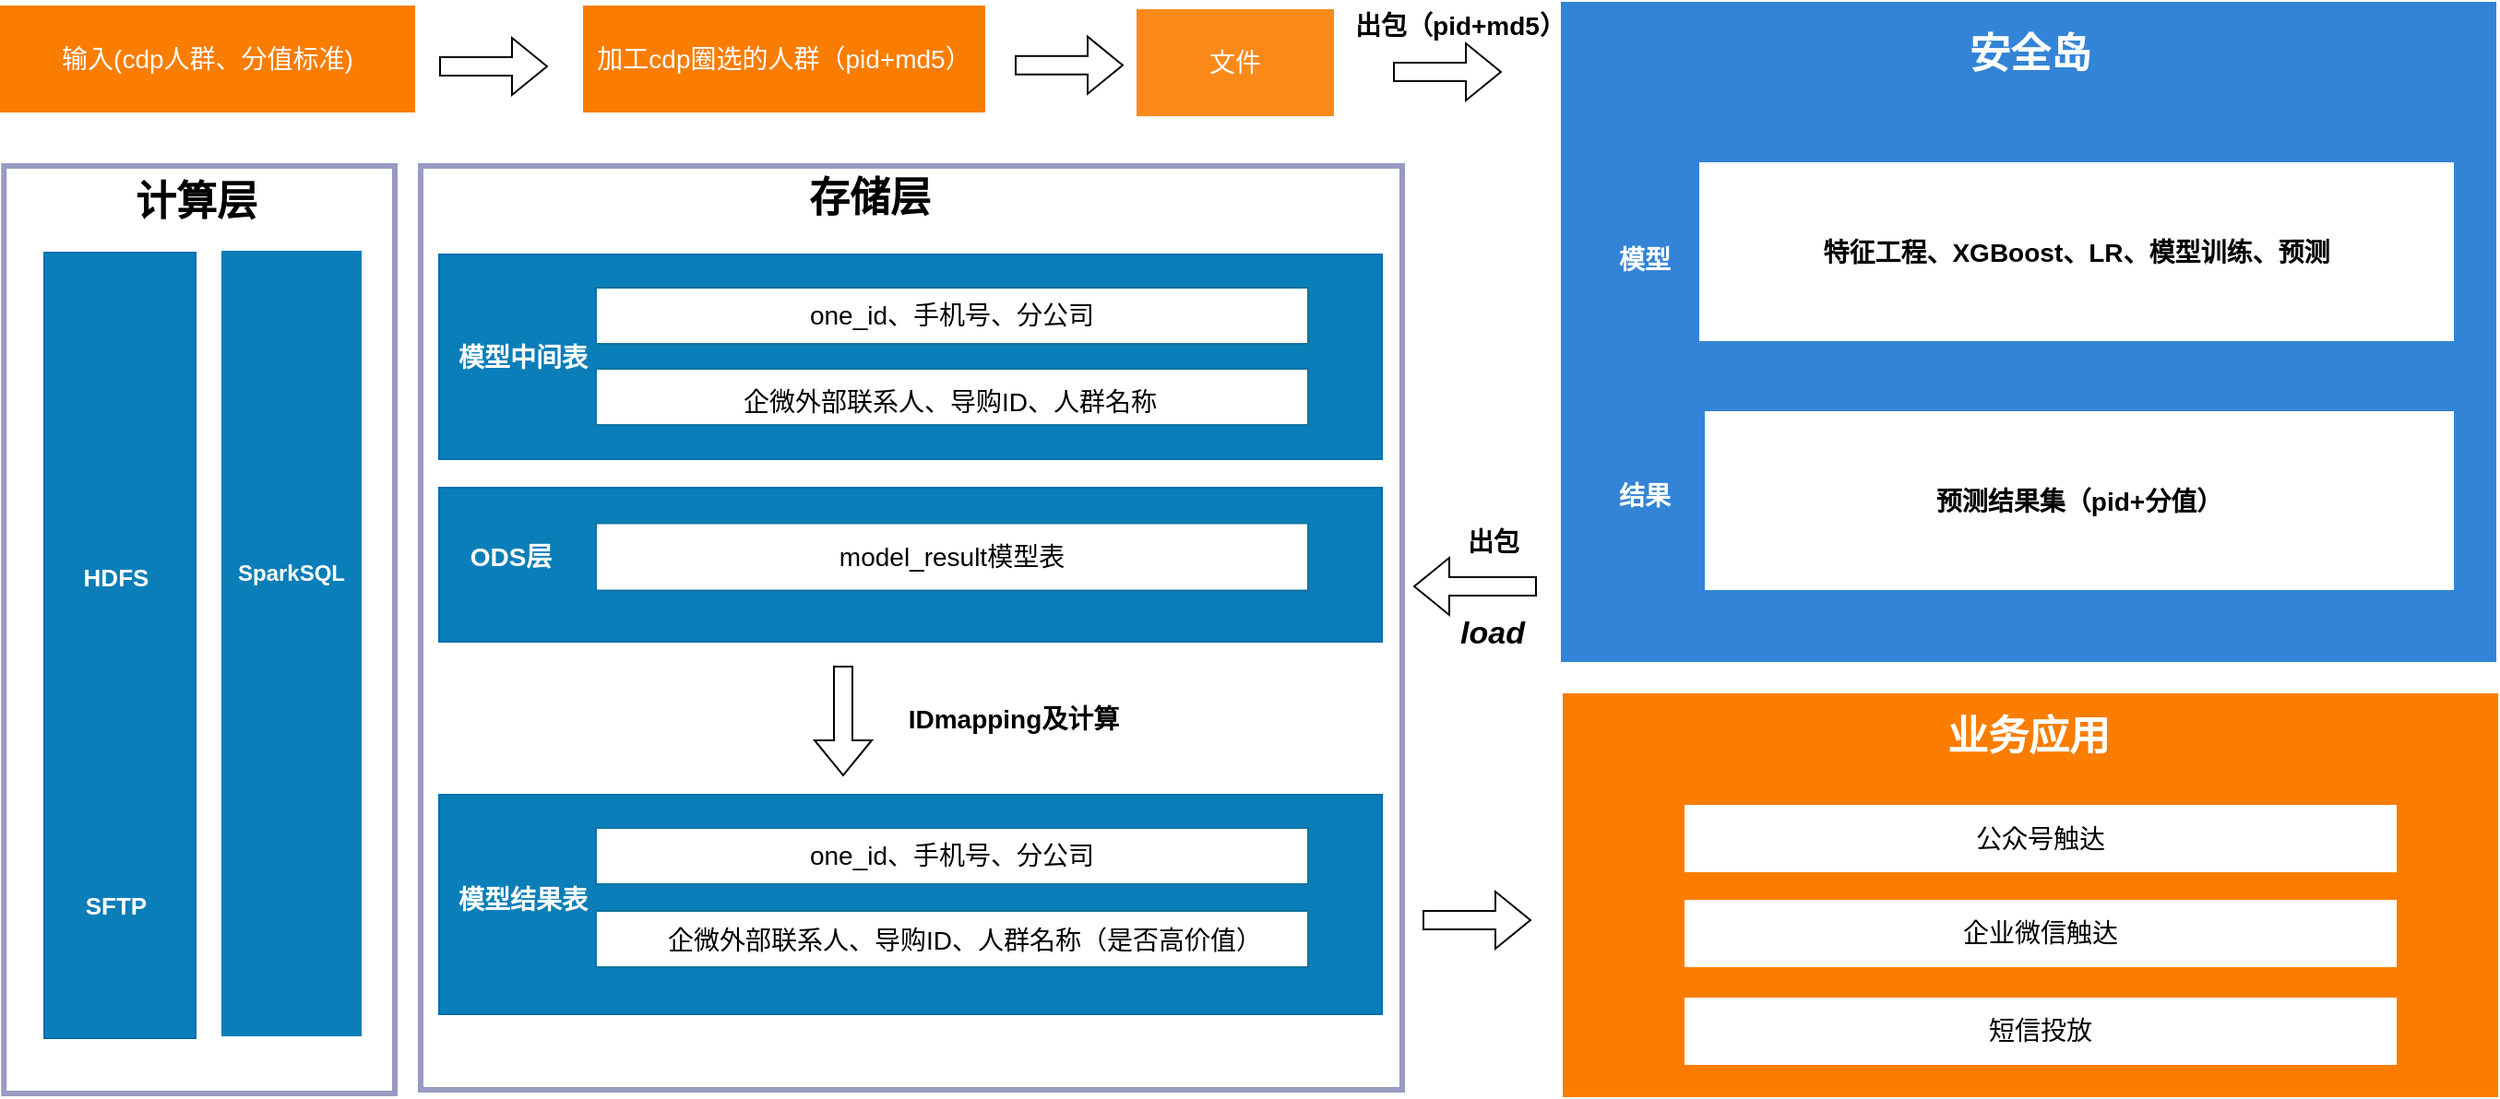 <mxfile version="21.1.2" type="github">
  <diagram name="第 1 页" id="9FNGOSTYdFmzoKh4jky8">
    <mxGraphModel dx="3240" dy="1705" grid="0" gridSize="10" guides="1" tooltips="1" connect="1" arrows="1" fold="1" page="1" pageScale="1" pageWidth="1700" pageHeight="1100" math="0" shadow="0">
      <root>
        <mxCell id="0" />
        <mxCell id="1" parent="0" />
        <mxCell id="Abss3pmhYK2xFXCI5BWD-59" value="" style="rounded=0;whiteSpace=wrap;html=1;fillColor=none;strokeColor=#000066;opacity=40;strokeWidth=3;" vertex="1" parent="1">
          <mxGeometry x="163.13" y="354" width="211.87" height="503" as="geometry" />
        </mxCell>
        <mxCell id="Abss3pmhYK2xFXCI5BWD-102" value="" style="rounded=0;whiteSpace=wrap;html=1;fillColor=none;strokeColor=#000066;opacity=40;strokeWidth=3;" vertex="1" parent="1">
          <mxGeometry x="389" y="354" width="532" height="501" as="geometry" />
        </mxCell>
        <mxCell id="Abss3pmhYK2xFXCI5BWD-45" value="" style="rounded=0;whiteSpace=wrap;html=1;fillColor=#FA7D00;fontSize=14;fontStyle=1;strokeColor=none;" vertex="1" parent="1">
          <mxGeometry x="1008" y="640" width="507" height="219" as="geometry" />
        </mxCell>
        <mxCell id="Abss3pmhYK2xFXCI5BWD-65" value="" style="rounded=0;whiteSpace=wrap;html=1;fillColor=#0066CC;strokeColor=none;strokeWidth=3;opacity=80;" vertex="1" parent="1">
          <mxGeometry x="1007" y="265" width="507" height="358" as="geometry" />
        </mxCell>
        <mxCell id="Abss3pmhYK2xFXCI5BWD-76" value="" style="rounded=0;whiteSpace=wrap;html=1;fillColor=#0a7eb8;strokeColor=#006EAF;fontColor=#0a7eb8;fontSize=14;" vertex="1" parent="1">
          <mxGeometry x="399" y="528.5" width="511" height="83.5" as="geometry" />
        </mxCell>
        <mxCell id="Abss3pmhYK2xFXCI5BWD-3" value="出包（pid+md5）" style="text;html=1;strokeColor=none;fillColor=none;align=center;verticalAlign=middle;whiteSpace=wrap;rounded=0;fontStyle=1;fontSize=14;" vertex="1" parent="1">
          <mxGeometry x="881" y="264" width="143" height="28" as="geometry" />
        </mxCell>
        <mxCell id="Abss3pmhYK2xFXCI5BWD-6" value="" style="shape=flexArrow;endArrow=classic;html=1;rounded=0;" edge="1" parent="1">
          <mxGeometry width="50" height="50" relative="1" as="geometry">
            <mxPoint x="994" y="582" as="sourcePoint" />
            <mxPoint x="927" y="582" as="targetPoint" />
          </mxGeometry>
        </mxCell>
        <mxCell id="Abss3pmhYK2xFXCI5BWD-7" value="出包" style="text;html=1;strokeColor=none;fillColor=none;align=center;verticalAlign=middle;whiteSpace=wrap;rounded=0;fontStyle=1;fontSize=14;" vertex="1" parent="1">
          <mxGeometry x="898.5" y="544" width="143" height="28" as="geometry" />
        </mxCell>
        <mxCell id="Abss3pmhYK2xFXCI5BWD-10" value="" style="rounded=0;whiteSpace=wrap;html=1;fontSize=15;fontColor=#ffffff;fillColor=#0a7eb8;labelBackgroundColor=#33FFFF;strokeColor=#006EAF;" vertex="1" parent="1">
          <mxGeometry x="185" y="401" width="82" height="426" as="geometry" />
        </mxCell>
        <mxCell id="Abss3pmhYK2xFXCI5BWD-11" value="&lt;font style=&quot;font-size: 12px;&quot;&gt;数据存储&lt;/font&gt;" style="text;html=1;strokeColor=none;fillColor=none;align=center;verticalAlign=middle;whiteSpace=wrap;rounded=0;fontSize=12;fontColor=#FFFFFF;" vertex="1" parent="1">
          <mxGeometry x="197.5" y="283" width="60" height="30" as="geometry" />
        </mxCell>
        <mxCell id="Abss3pmhYK2xFXCI5BWD-12" value="HDFS" style="text;html=1;strokeColor=none;fillColor=none;align=center;verticalAlign=middle;whiteSpace=wrap;rounded=0;labelBackgroundColor=none;fontSize=13;fontColor=#FFFFFF;fontStyle=1" vertex="1" parent="1">
          <mxGeometry x="194" y="562.25" width="60" height="30" as="geometry" />
        </mxCell>
        <mxCell id="Abss3pmhYK2xFXCI5BWD-13" value="&lt;span style=&quot;font-family: monospace; font-size: 0px; text-align: start; background-color: rgb(251, 251, 251);&quot;&gt;%3CmxGraphModel%3E%3Croot%3E%3CmxCell%20id%3D%220%22%2F%3E%3CmxCell%20id%3D%221%22%20parent%3D%220%22%2F%3E%3CmxCell%20id%3D%222%22%20value%3D%22%26lt%3Bfont%20color%3D%26quot%3B%23000000%26quot%3B%20style%3D%26quot%3Bfont-size%3A%2013px%3B%26quot%3B%26gt%3B%E6%95%B0%E6%8D%AE%E5%AD%98%E5%82%A8%26lt%3B%2Ffont%26gt%3B%22%20style%3D%22text%3Bhtml%3D1%3BstrokeColor%3Dnone%3BfillColor%3Dnone%3Balign%3Dcenter%3BverticalAlign%3Dmiddle%3BwhiteSpace%3Dwrap%3Brounded%3D0%3BfontSize%3D13%3BfontColor%3D%23FFFFFF%3B%22%20vertex%3D%221%22%20parent%3D%221%22%3E%3CmxGeometry%20x%3D%22235%22%20y%3D%22165%22%20width%3D%2260%22%20height%3D%2230%22%20as%3D%22geometry%22%2F%3E%3C%2FmxCell%3E%3C%2Froot%3E%3C%2FmxGraphModel%3E&lt;/span&gt;" style="rounded=0;whiteSpace=wrap;html=1;fontSize=15;fontColor=default;fillColor=#0A7EB8;labelBackgroundColor=#33FFFF;strokeColor=none;" vertex="1" parent="1">
          <mxGeometry x="281" y="400" width="76" height="426" as="geometry" />
        </mxCell>
        <mxCell id="Abss3pmhYK2xFXCI5BWD-14" value="&lt;font style=&quot;font-size: 12px;&quot;&gt;计算引擎&lt;/font&gt;" style="text;html=1;strokeColor=none;fillColor=none;align=center;verticalAlign=middle;whiteSpace=wrap;rounded=0;fontSize=12;fontColor=#FFFFFF;" vertex="1" parent="1">
          <mxGeometry x="294" y="285" width="60" height="30" as="geometry" />
        </mxCell>
        <mxCell id="Abss3pmhYK2xFXCI5BWD-15" value="SparkSQL" style="text;html=1;strokeColor=none;fillColor=none;align=center;verticalAlign=middle;whiteSpace=wrap;rounded=0;labelBackgroundColor=none;fontSize=12;fontColor=#FFFFFF;fontStyle=1" vertex="1" parent="1">
          <mxGeometry x="289" y="560" width="60" height="30" as="geometry" />
        </mxCell>
        <mxCell id="Abss3pmhYK2xFXCI5BWD-17" value="SFTP" style="text;html=1;strokeColor=none;fillColor=none;align=center;verticalAlign=middle;whiteSpace=wrap;rounded=0;labelBackgroundColor=none;fontSize=13;fontColor=#FFFFFF;fontStyle=1" vertex="1" parent="1">
          <mxGeometry x="194" y="739.5" width="60" height="30" as="geometry" />
        </mxCell>
        <mxCell id="Abss3pmhYK2xFXCI5BWD-18" value="&lt;font color=&quot;#ffffff&quot;&gt;加工cdp圈选的人群（pid+md5）&lt;/font&gt;" style="rounded=0;whiteSpace=wrap;html=1;fillColor=#FA7D00;strokeColor=none;fontColor=#000000;fontSize=14;" vertex="1" parent="1">
          <mxGeometry x="477" y="267" width="218" height="58" as="geometry" />
        </mxCell>
        <mxCell id="Abss3pmhYK2xFXCI5BWD-20" value="" style="shape=flexArrow;endArrow=classic;html=1;rounded=0;" edge="1" parent="1">
          <mxGeometry width="50" height="50" relative="1" as="geometry">
            <mxPoint x="711" y="299.33" as="sourcePoint" />
            <mxPoint x="770" y="299.33" as="targetPoint" />
          </mxGeometry>
        </mxCell>
        <mxCell id="Abss3pmhYK2xFXCI5BWD-22" value="load" style="text;html=1;strokeColor=none;fillColor=none;align=center;verticalAlign=middle;whiteSpace=wrap;rounded=0;fontStyle=3;fontSize=17;" vertex="1" parent="1">
          <mxGeometry x="940" y="593" width="60" height="30" as="geometry" />
        </mxCell>
        <mxCell id="Abss3pmhYK2xFXCI5BWD-31" value="&lt;font color=&quot;#ffffff&quot;&gt;ODS层&lt;/font&gt;" style="text;html=1;strokeColor=none;fillColor=none;align=center;verticalAlign=middle;whiteSpace=wrap;rounded=0;fontSize=14;fontStyle=1" vertex="1" parent="1">
          <mxGeometry x="408" y="551" width="60" height="30" as="geometry" />
        </mxCell>
        <mxCell id="Abss3pmhYK2xFXCI5BWD-32" value="model_result模型表" style="rounded=0;whiteSpace=wrap;html=1;fillColor=#FFFFFF;strokeColor=#10739e;fontSize=14;" vertex="1" parent="1">
          <mxGeometry x="484" y="547.75" width="386" height="36.5" as="geometry" />
        </mxCell>
        <mxCell id="Abss3pmhYK2xFXCI5BWD-37" value="" style="shape=flexArrow;endArrow=classic;html=1;rounded=0;" edge="1" parent="1">
          <mxGeometry width="50" height="50" relative="1" as="geometry">
            <mxPoint x="618" y="625" as="sourcePoint" />
            <mxPoint x="618" y="685" as="targetPoint" />
          </mxGeometry>
        </mxCell>
        <mxCell id="Abss3pmhYK2xFXCI5BWD-51" value="" style="rounded=0;whiteSpace=wrap;html=1;fillColor=#0a7eb8;strokeColor=#006EAF;fontColor=#ffffff;fontSize=14;" vertex="1" parent="1">
          <mxGeometry x="399" y="402" width="511" height="111" as="geometry" />
        </mxCell>
        <mxCell id="Abss3pmhYK2xFXCI5BWD-52" value="&lt;font color=&quot;#ffffff&quot;&gt;模型中间表&lt;/font&gt;" style="text;html=1;strokeColor=none;fillColor=none;align=center;verticalAlign=middle;whiteSpace=wrap;rounded=0;fontSize=14;fontStyle=1" vertex="1" parent="1">
          <mxGeometry x="395" y="443" width="98.5" height="30" as="geometry" />
        </mxCell>
        <mxCell id="Abss3pmhYK2xFXCI5BWD-64" value="&lt;b style=&quot;border-color: var(--border-color); color: rgb(0, 0, 0);&quot;&gt;特征工程、XGBoost、LR、模型训练、预测&lt;/b&gt;" style="rounded=0;whiteSpace=wrap;html=1;fillColor=#FFFFFF;strokeColor=none;fontColor=#ffffff;fontSize=14;" vertex="1" parent="1">
          <mxGeometry x="1082" y="352" width="409" height="97" as="geometry" />
        </mxCell>
        <mxCell id="Abss3pmhYK2xFXCI5BWD-74" value="one_id、手机号、分公司" style="rounded=0;whiteSpace=wrap;html=1;fillColor=#FFFFFF;strokeColor=#10739e;fontSize=14;" vertex="1" parent="1">
          <mxGeometry x="484" y="420" width="386" height="30.5" as="geometry" />
        </mxCell>
        <mxCell id="Abss3pmhYK2xFXCI5BWD-77" value="" style="rounded=0;whiteSpace=wrap;html=1;fillColor=#FFFFFF;strokeColor=#10739e;fontSize=14;" vertex="1" parent="1">
          <mxGeometry x="484" y="464" width="386" height="30.5" as="geometry" />
        </mxCell>
        <mxCell id="Abss3pmhYK2xFXCI5BWD-78" value="&lt;meta charset=&quot;utf-8&quot;&gt;&lt;span style=&quot;color: rgb(0, 0, 0); font-family: Helvetica; font-size: 14px; font-style: normal; font-variant-ligatures: normal; font-variant-caps: normal; font-weight: 400; letter-spacing: normal; orphans: 2; text-align: center; text-indent: 0px; text-transform: none; widows: 2; word-spacing: 0px; -webkit-text-stroke-width: 0px; background-color: rgb(255, 255, 255); text-decoration-thickness: initial; text-decoration-style: initial; text-decoration-color: initial; float: none; display: inline !important;&quot;&gt;企微外部联系人、导购ID、人群名称&lt;/span&gt;" style="text;whiteSpace=wrap;html=1;" vertex="1" parent="1">
          <mxGeometry x="562" y="467" width="302.88" height="39" as="geometry" />
        </mxCell>
        <mxCell id="Abss3pmhYK2xFXCI5BWD-81" value="&lt;font color=&quot;#ffffff&quot;&gt;输入(cdp人群、分值标准)&lt;/font&gt;" style="rounded=0;whiteSpace=wrap;html=1;fillColor=#FA7D00;strokeColor=none;fontColor=#000000;fontSize=14;" vertex="1" parent="1">
          <mxGeometry x="161" y="267" width="225" height="58" as="geometry" />
        </mxCell>
        <mxCell id="Abss3pmhYK2xFXCI5BWD-82" value="&lt;font color=&quot;#ffffff&quot;&gt;文件&lt;/font&gt;" style="rounded=0;whiteSpace=wrap;html=1;fillColor=#FA7D00;strokeColor=none;fontColor=#000000;fontSize=14;opacity=90;" vertex="1" parent="1">
          <mxGeometry x="777" y="269" width="107" height="58" as="geometry" />
        </mxCell>
        <mxCell id="Abss3pmhYK2xFXCI5BWD-84" value="" style="rounded=0;whiteSpace=wrap;html=1;fillColor=#0a7eb8;strokeColor=#006EAF;fontColor=#ffffff;fontSize=14;" vertex="1" parent="1">
          <mxGeometry x="399" y="695" width="511" height="119" as="geometry" />
        </mxCell>
        <mxCell id="Abss3pmhYK2xFXCI5BWD-85" value="&lt;font color=&quot;#ffffff&quot;&gt;模型结果表&lt;/font&gt;" style="text;html=1;strokeColor=none;fillColor=none;align=center;verticalAlign=middle;whiteSpace=wrap;rounded=0;fontSize=14;fontStyle=1" vertex="1" parent="1">
          <mxGeometry x="395" y="737" width="98.5" height="30" as="geometry" />
        </mxCell>
        <mxCell id="Abss3pmhYK2xFXCI5BWD-86" value="one_id、手机号、分公司" style="rounded=0;whiteSpace=wrap;html=1;fillColor=#FFFFFF;strokeColor=#10739e;fontSize=14;" vertex="1" parent="1">
          <mxGeometry x="484" y="713" width="386" height="30.5" as="geometry" />
        </mxCell>
        <mxCell id="Abss3pmhYK2xFXCI5BWD-87" value="" style="rounded=0;whiteSpace=wrap;html=1;fillColor=#FFFFFF;strokeColor=#10739e;fontSize=14;" vertex="1" parent="1">
          <mxGeometry x="484" y="758" width="386" height="30.5" as="geometry" />
        </mxCell>
        <mxCell id="Abss3pmhYK2xFXCI5BWD-88" value="&lt;span style=&quot;color: rgb(0, 0, 0); font-family: Helvetica; font-size: 14px; font-style: normal; font-variant-ligatures: normal; font-variant-caps: normal; font-weight: 400; letter-spacing: normal; orphans: 2; text-align: center; text-indent: 0px; text-transform: none; widows: 2; word-spacing: 0px; -webkit-text-stroke-width: 0px; background-color: rgb(255, 255, 255); text-decoration-thickness: initial; text-decoration-style: initial; text-decoration-color: initial; float: none; display: inline !important;&quot;&gt;企微外部联系人、导购ID、人群名称（是否高价值）&lt;/span&gt;" style="text;whiteSpace=wrap;html=1;" vertex="1" parent="1">
          <mxGeometry x="521" y="759" width="343.88" height="40" as="geometry" />
        </mxCell>
        <mxCell id="Abss3pmhYK2xFXCI5BWD-89" value="&lt;font color=&quot;#000000&quot;&gt;&lt;b&gt;预测结果集（pid+分值）&lt;/b&gt;&lt;/font&gt;" style="rounded=0;whiteSpace=wrap;html=1;fillColor=#FFFFFF;strokeColor=none;fontColor=#ffffff;fontSize=14;" vertex="1" parent="1">
          <mxGeometry x="1085" y="487" width="406" height="97" as="geometry" />
        </mxCell>
        <mxCell id="Abss3pmhYK2xFXCI5BWD-97" value="&lt;font color=&quot;#ffffff&quot;&gt;模型&lt;/font&gt;" style="text;html=1;strokeColor=none;fillColor=none;align=center;verticalAlign=middle;whiteSpace=wrap;rounded=0;fontSize=14;fontStyle=1" vertex="1" parent="1">
          <mxGeometry x="1003" y="390" width="98.5" height="30" as="geometry" />
        </mxCell>
        <mxCell id="Abss3pmhYK2xFXCI5BWD-98" value="&lt;font color=&quot;#ffffff&quot;&gt;结果&lt;/font&gt;" style="text;html=1;strokeColor=none;fillColor=none;align=center;verticalAlign=middle;whiteSpace=wrap;rounded=0;fontSize=14;fontStyle=1" vertex="1" parent="1">
          <mxGeometry x="1003" y="517.75" width="98.5" height="30" as="geometry" />
        </mxCell>
        <mxCell id="Abss3pmhYK2xFXCI5BWD-99" value="&lt;font color=&quot;#ffffff&quot; style=&quot;font-size: 22px;&quot;&gt;安全岛&lt;/font&gt;" style="text;html=1;strokeColor=none;fillColor=none;align=center;verticalAlign=middle;whiteSpace=wrap;rounded=0;fontSize=14;fontStyle=1;fontColor=#000000;" vertex="1" parent="1">
          <mxGeometry x="1212.25" y="279" width="98.5" height="30" as="geometry" />
        </mxCell>
        <mxCell id="Abss3pmhYK2xFXCI5BWD-100" value="" style="shape=flexArrow;endArrow=classic;html=1;rounded=0;" edge="1" parent="1">
          <mxGeometry width="50" height="50" relative="1" as="geometry">
            <mxPoint x="399" y="300.0" as="sourcePoint" />
            <mxPoint x="458" y="300.0" as="targetPoint" />
          </mxGeometry>
        </mxCell>
        <mxCell id="Abss3pmhYK2xFXCI5BWD-101" value="&lt;span style=&quot;font-size: 22px;&quot;&gt;计算层&lt;/span&gt;" style="text;html=1;strokeColor=none;fillColor=none;align=center;verticalAlign=middle;whiteSpace=wrap;rounded=0;fontSize=14;fontStyle=1;fontColor=#000000;" vertex="1" parent="1">
          <mxGeometry x="218" y="359" width="98.5" height="30" as="geometry" />
        </mxCell>
        <mxCell id="Abss3pmhYK2xFXCI5BWD-103" value="&lt;span style=&quot;font-size: 22px;&quot;&gt;存储层&lt;/span&gt;" style="text;html=1;strokeColor=none;fillColor=none;align=center;verticalAlign=middle;whiteSpace=wrap;rounded=0;fontSize=14;fontStyle=1;fontColor=#000000;" vertex="1" parent="1">
          <mxGeometry x="583" y="357" width="98.5" height="30" as="geometry" />
        </mxCell>
        <mxCell id="Abss3pmhYK2xFXCI5BWD-112" value="" style="shape=flexArrow;endArrow=classic;html=1;rounded=0;" edge="1" parent="1">
          <mxGeometry width="50" height="50" relative="1" as="geometry">
            <mxPoint x="916" y="303.0" as="sourcePoint" />
            <mxPoint x="975" y="303.0" as="targetPoint" />
          </mxGeometry>
        </mxCell>
        <mxCell id="Abss3pmhYK2xFXCI5BWD-115" value="&lt;font color=&quot;#ffffff&quot;&gt;&lt;span style=&quot;font-size: 22px;&quot;&gt;业务应用&lt;/span&gt;&lt;/font&gt;" style="text;html=1;strokeColor=none;fillColor=none;align=center;verticalAlign=middle;whiteSpace=wrap;rounded=0;fontSize=14;fontStyle=1;fontColor=#000000;" vertex="1" parent="1">
          <mxGeometry x="1211.25" y="649" width="98.5" height="30" as="geometry" />
        </mxCell>
        <mxCell id="Abss3pmhYK2xFXCI5BWD-119" value="IDmapping及计算" style="text;html=1;strokeColor=none;fillColor=none;align=center;verticalAlign=middle;whiteSpace=wrap;rounded=0;fontStyle=1;fontSize=14;" vertex="1" parent="1">
          <mxGeometry x="639" y="640" width="143" height="28" as="geometry" />
        </mxCell>
        <mxCell id="Abss3pmhYK2xFXCI5BWD-120" value="公众号触达" style="rounded=0;whiteSpace=wrap;html=1;fillColor=#FFFFFF;strokeColor=none;fontSize=14;" vertex="1" parent="1">
          <mxGeometry x="1074" y="700.5" width="386" height="36.5" as="geometry" />
        </mxCell>
        <mxCell id="Abss3pmhYK2xFXCI5BWD-123" value="企业微信触达" style="rounded=0;whiteSpace=wrap;html=1;fillColor=#FFFFFF;strokeColor=none;fontSize=14;" vertex="1" parent="1">
          <mxGeometry x="1074" y="752" width="386" height="36.5" as="geometry" />
        </mxCell>
        <mxCell id="Abss3pmhYK2xFXCI5BWD-124" value="短信投放" style="rounded=0;whiteSpace=wrap;html=1;fillColor=#FFFFFF;strokeColor=none;fontSize=14;" vertex="1" parent="1">
          <mxGeometry x="1074" y="805" width="386" height="36.5" as="geometry" />
        </mxCell>
        <mxCell id="Abss3pmhYK2xFXCI5BWD-127" value="" style="shape=flexArrow;endArrow=classic;html=1;rounded=0;" edge="1" parent="1">
          <mxGeometry width="50" height="50" relative="1" as="geometry">
            <mxPoint x="932" y="763" as="sourcePoint" />
            <mxPoint x="991" y="763" as="targetPoint" />
          </mxGeometry>
        </mxCell>
      </root>
    </mxGraphModel>
  </diagram>
</mxfile>
